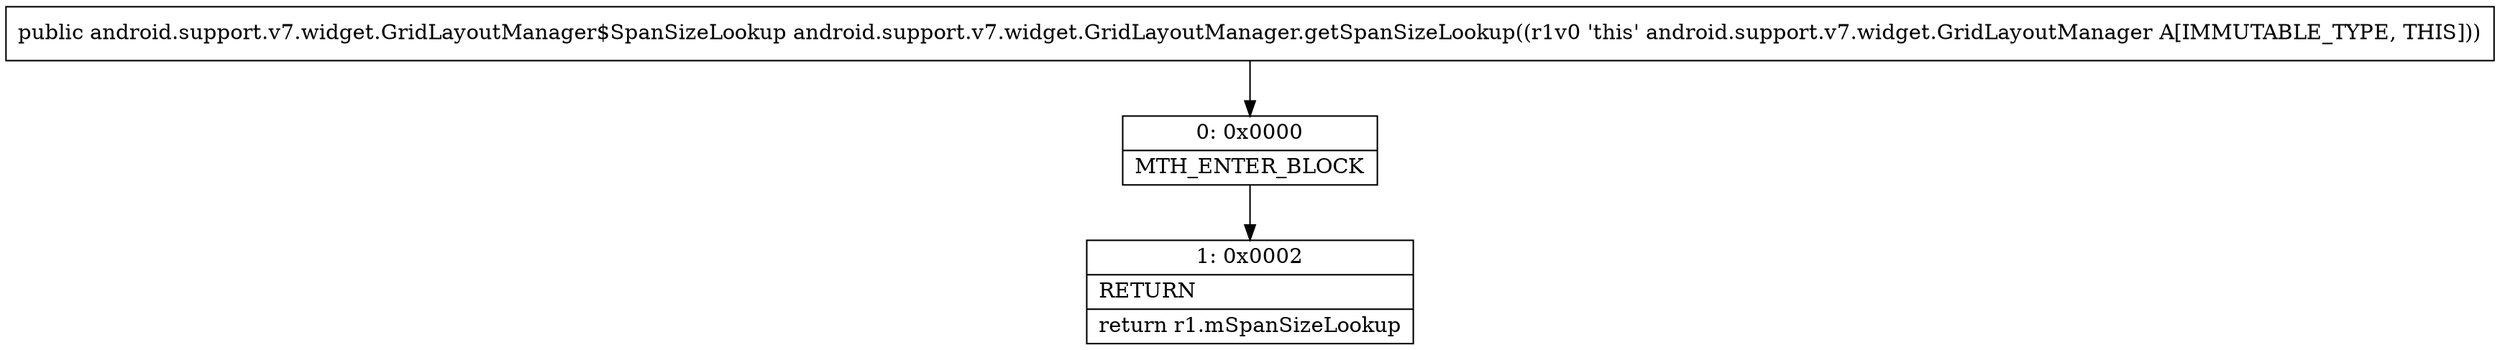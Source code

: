 digraph "CFG forandroid.support.v7.widget.GridLayoutManager.getSpanSizeLookup()Landroid\/support\/v7\/widget\/GridLayoutManager$SpanSizeLookup;" {
Node_0 [shape=record,label="{0\:\ 0x0000|MTH_ENTER_BLOCK\l}"];
Node_1 [shape=record,label="{1\:\ 0x0002|RETURN\l|return r1.mSpanSizeLookup\l}"];
MethodNode[shape=record,label="{public android.support.v7.widget.GridLayoutManager$SpanSizeLookup android.support.v7.widget.GridLayoutManager.getSpanSizeLookup((r1v0 'this' android.support.v7.widget.GridLayoutManager A[IMMUTABLE_TYPE, THIS])) }"];
MethodNode -> Node_0;
Node_0 -> Node_1;
}

